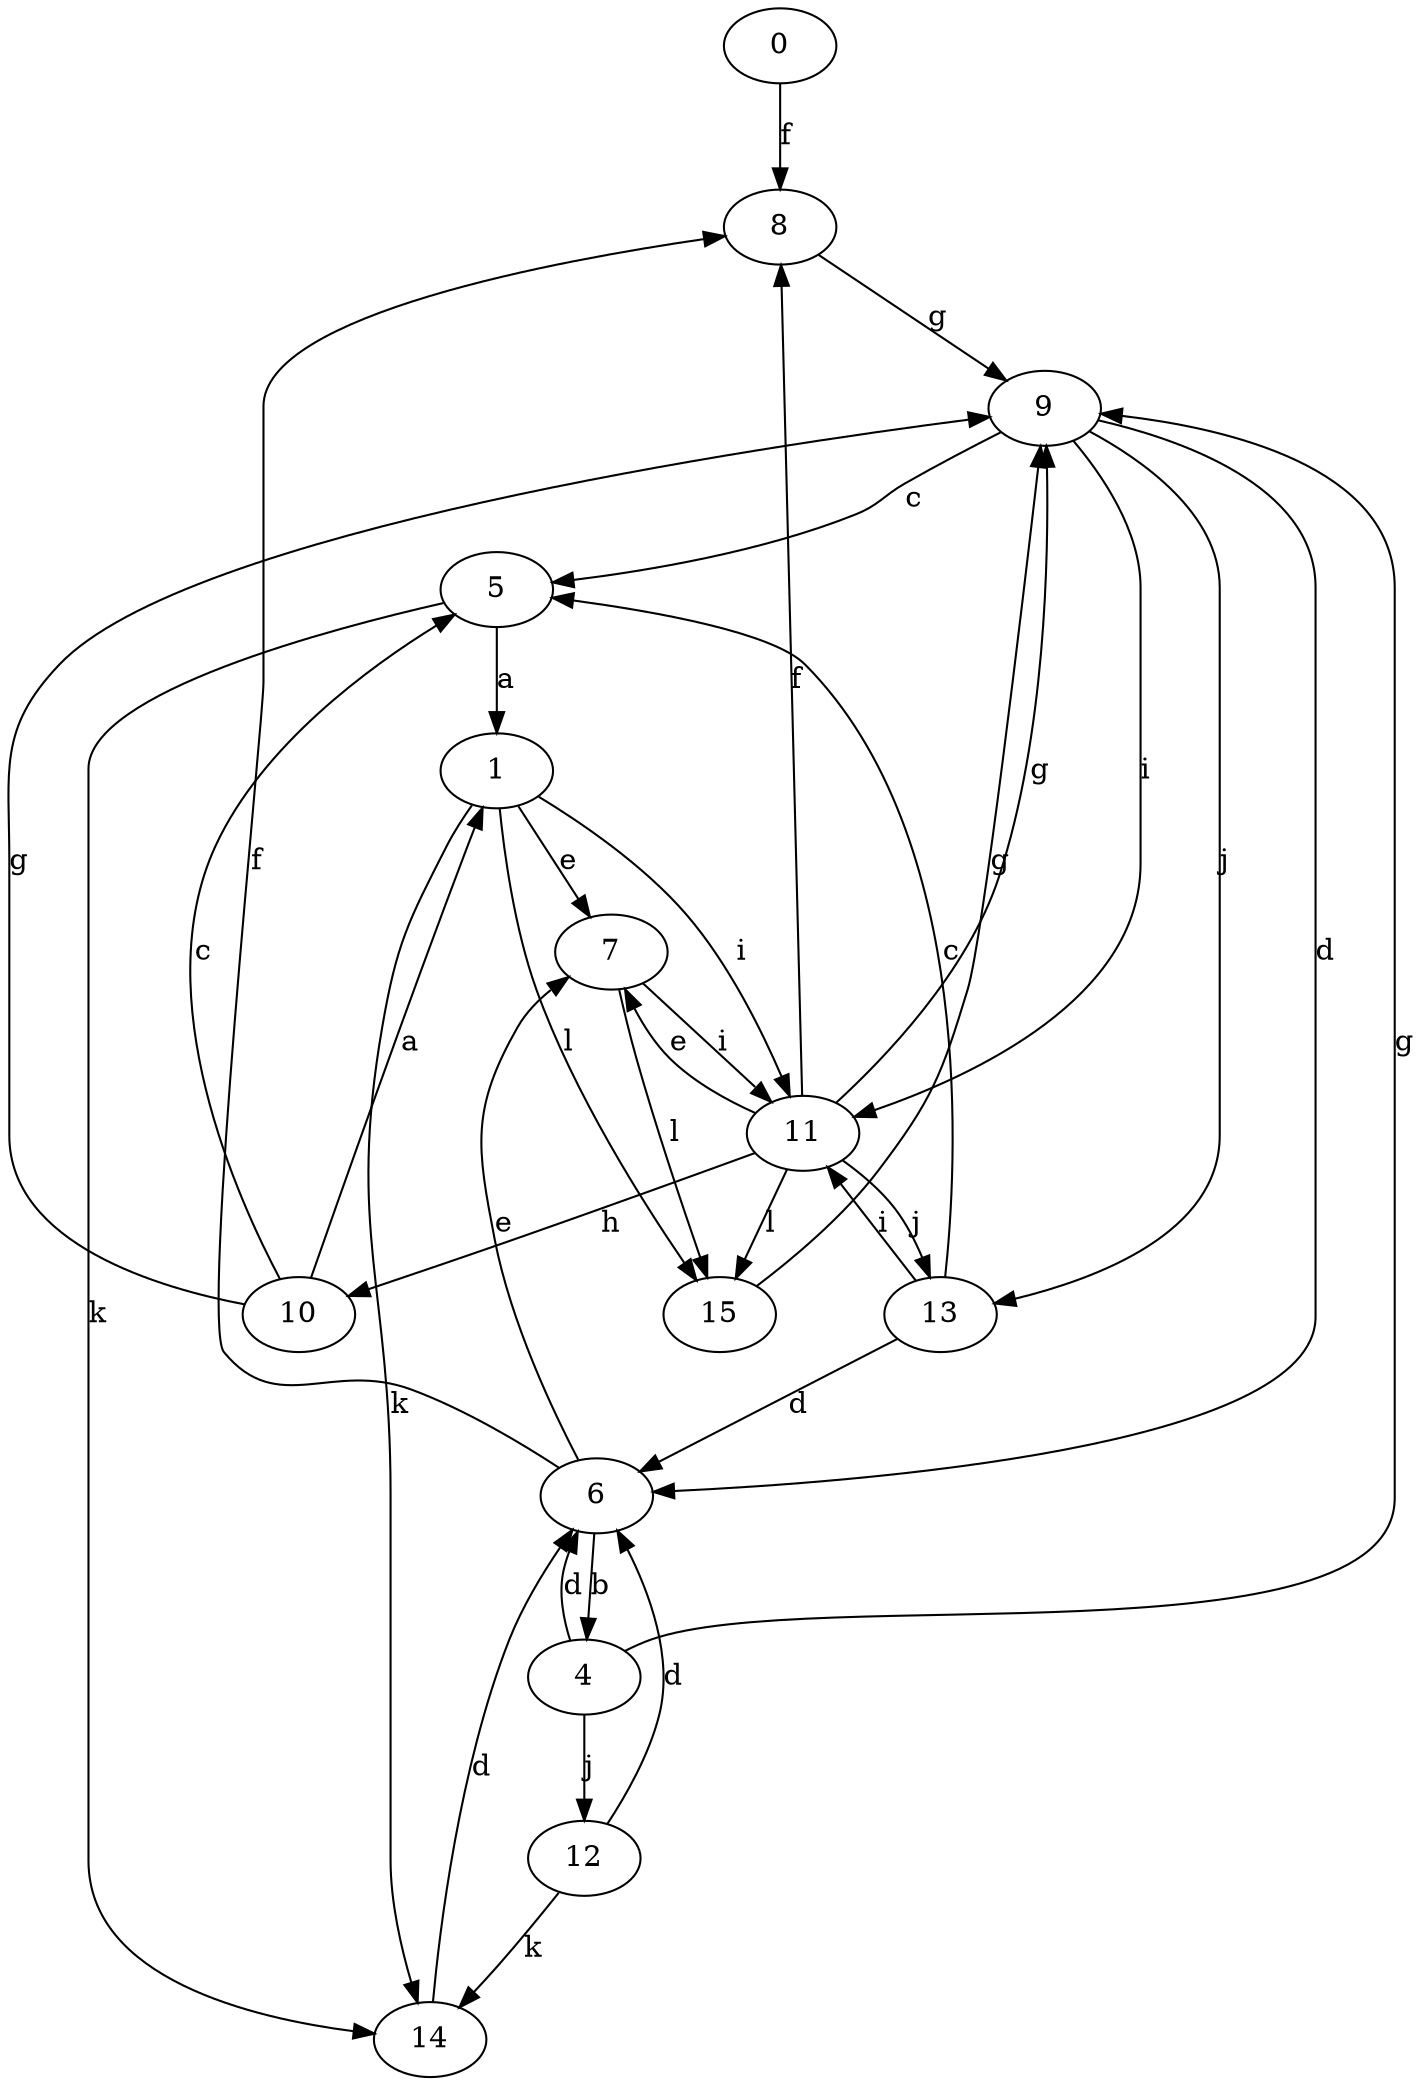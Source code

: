 strict digraph  {
0;
1;
4;
5;
6;
7;
8;
9;
10;
11;
12;
13;
14;
15;
0 -> 8  [label=f];
1 -> 7  [label=e];
1 -> 11  [label=i];
1 -> 14  [label=k];
1 -> 15  [label=l];
4 -> 6  [label=d];
4 -> 9  [label=g];
4 -> 12  [label=j];
5 -> 1  [label=a];
5 -> 14  [label=k];
6 -> 4  [label=b];
6 -> 7  [label=e];
6 -> 8  [label=f];
7 -> 11  [label=i];
7 -> 15  [label=l];
8 -> 9  [label=g];
9 -> 5  [label=c];
9 -> 6  [label=d];
9 -> 11  [label=i];
9 -> 13  [label=j];
10 -> 1  [label=a];
10 -> 5  [label=c];
10 -> 9  [label=g];
11 -> 7  [label=e];
11 -> 8  [label=f];
11 -> 9  [label=g];
11 -> 10  [label=h];
11 -> 13  [label=j];
11 -> 15  [label=l];
12 -> 6  [label=d];
12 -> 14  [label=k];
13 -> 5  [label=c];
13 -> 6  [label=d];
13 -> 11  [label=i];
14 -> 6  [label=d];
15 -> 9  [label=g];
}
